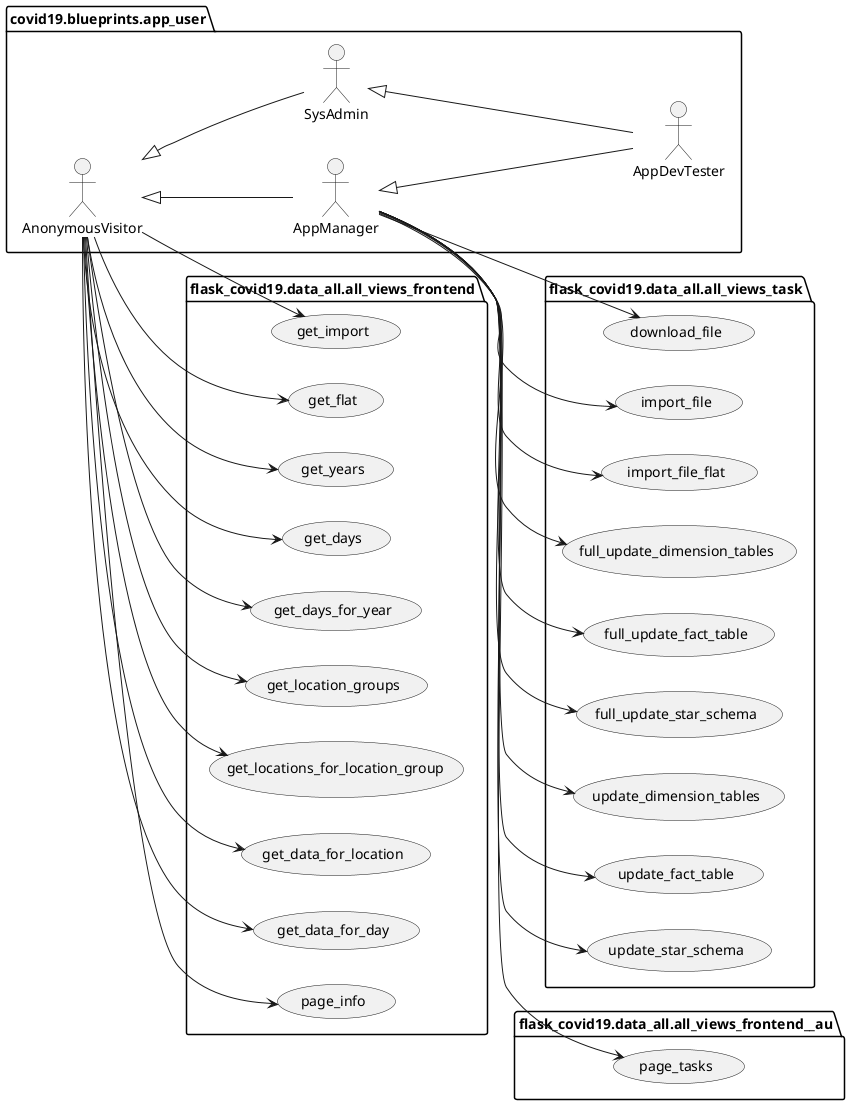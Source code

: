 @startuml

left to right direction

package covid19.blueprints.app_user {
	actor AnonymousVisitor as vu
	actor AppManager as au
	actor SysAdmin as su
	actor AppDevTester as du
}

package covid19.blueprints.app_user {
	vu <|-- au
	vu <|-- su
	su <|-- du
	au <|-- du
}

package flask_covid19.data_all.all_views_task {
	usecase download_file as UC1
	usecase import_file as UC2
	usecase import_file_flat as UC3
	usecase full_update_dimension_tables as UC10
	usecase full_update_fact_table as UC11
	usecase full_update_star_schema as UC12
	usecase update_dimension_tables as UC20
	usecase update_fact_table as UC21
	usecase update_star_schema as UC22
}

au --> UC1
au --> UC2
au --> UC3
au --> UC10
au --> UC11
au --> UC12
au --> UC20
au --> UC21
au --> UC22

package flask_covid19.data_all.all_views_frontend {
	usecase get_import as UC30
	usecase get_flat as UC31
	usecase get_years as UC40
	usecase get_days as UC41
	usecase get_days_for_year as UC42
	usecase get_location_groups as UC43
	usecase get_locations_for_location_group as UC44
	usecase get_data_for_location as UC45
	usecase get_data_for_day as UC46
    usecase page_info as UC80
}

vu --> UC30
vu --> UC31
vu --> UC40
vu --> UC41
vu --> UC42
vu --> UC43
vu --> UC44
vu --> UC45
vu --> UC46

vu --> UC80

package flask_covid19.data_all.all_views_frontend__au {
    usecase page_tasks as UC81
}

au --> UC81

@enduml
